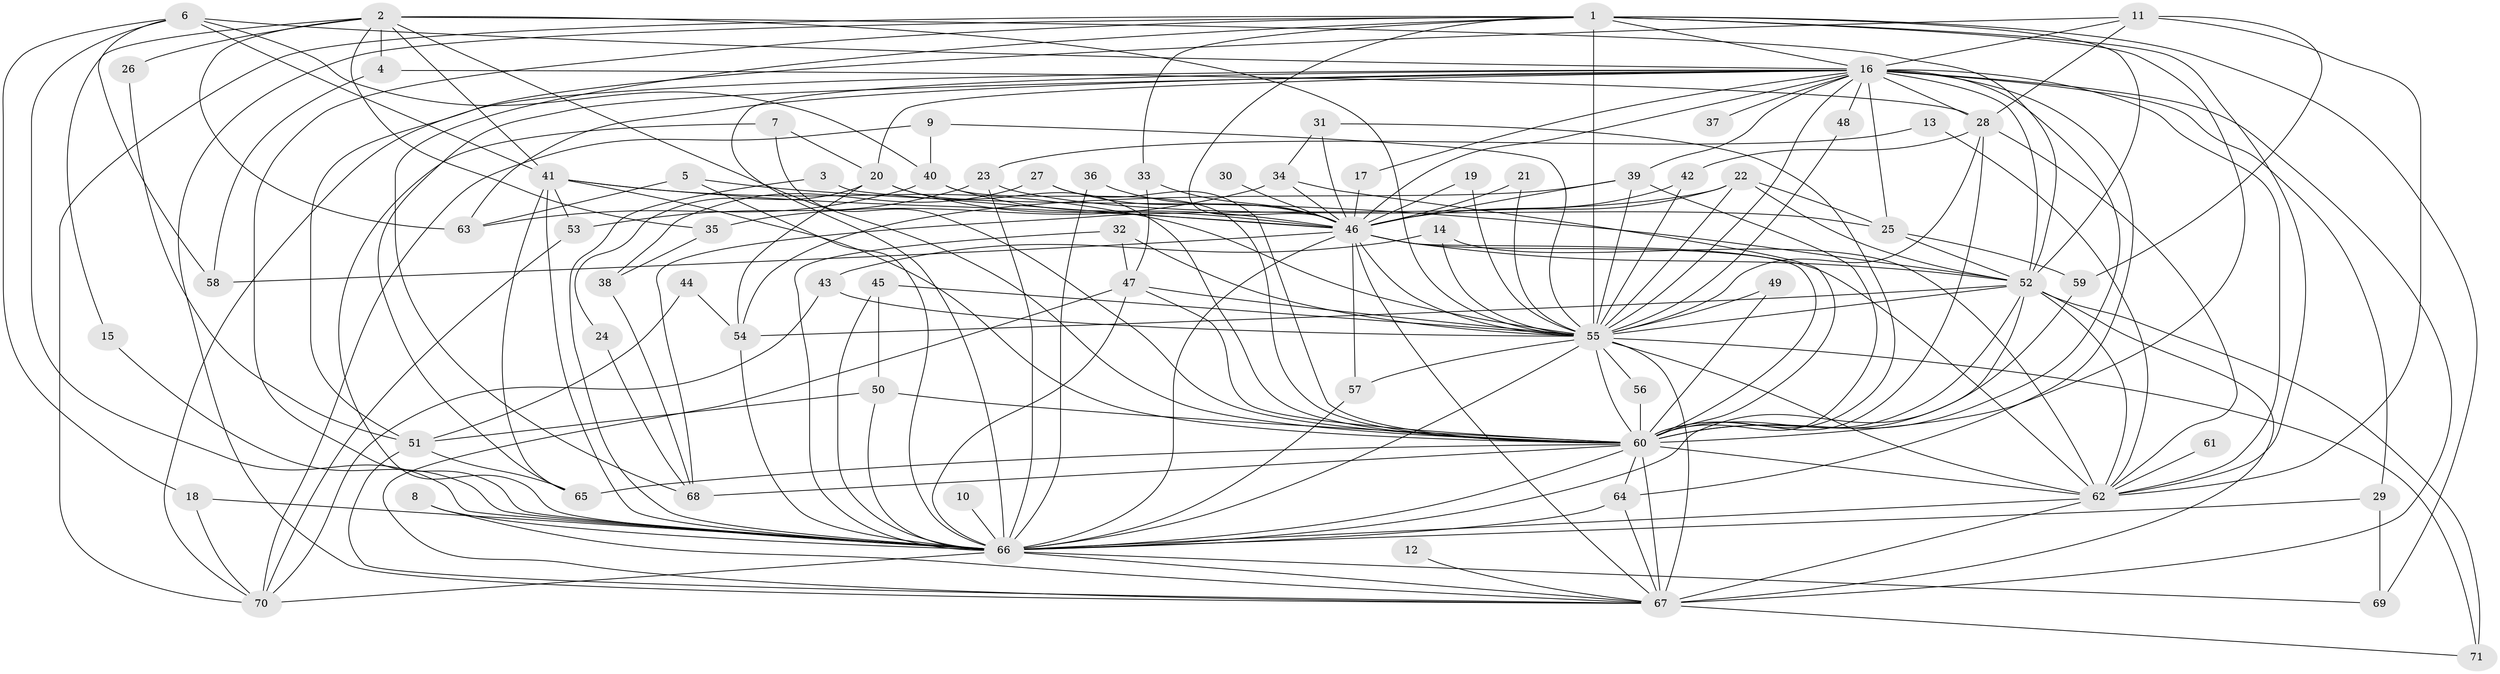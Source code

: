 // original degree distribution, {33: 0.0070921985815602835, 15: 0.014184397163120567, 23: 0.0070921985815602835, 17: 0.0070921985815602835, 31: 0.0070921985815602835, 34: 0.0070921985815602835, 29: 0.014184397163120567, 18: 0.0070921985815602835, 7: 0.02127659574468085, 8: 0.0070921985815602835, 3: 0.19858156028368795, 4: 0.04964539007092199, 9: 0.0070921985815602835, 6: 0.03546099290780142, 2: 0.5673758865248227, 5: 0.0425531914893617}
// Generated by graph-tools (version 1.1) at 2025/01/03/09/25 03:01:14]
// undirected, 71 vertices, 198 edges
graph export_dot {
graph [start="1"]
  node [color=gray90,style=filled];
  1;
  2;
  3;
  4;
  5;
  6;
  7;
  8;
  9;
  10;
  11;
  12;
  13;
  14;
  15;
  16;
  17;
  18;
  19;
  20;
  21;
  22;
  23;
  24;
  25;
  26;
  27;
  28;
  29;
  30;
  31;
  32;
  33;
  34;
  35;
  36;
  37;
  38;
  39;
  40;
  41;
  42;
  43;
  44;
  45;
  46;
  47;
  48;
  49;
  50;
  51;
  52;
  53;
  54;
  55;
  56;
  57;
  58;
  59;
  60;
  61;
  62;
  63;
  64;
  65;
  66;
  67;
  68;
  69;
  70;
  71;
  1 -- 16 [weight=1.0];
  1 -- 33 [weight=1.0];
  1 -- 46 [weight=2.0];
  1 -- 52 [weight=2.0];
  1 -- 55 [weight=2.0];
  1 -- 60 [weight=2.0];
  1 -- 62 [weight=1.0];
  1 -- 66 [weight=1.0];
  1 -- 67 [weight=1.0];
  1 -- 68 [weight=1.0];
  1 -- 69 [weight=1.0];
  1 -- 70 [weight=1.0];
  2 -- 4 [weight=1.0];
  2 -- 15 [weight=1.0];
  2 -- 26 [weight=1.0];
  2 -- 35 [weight=1.0];
  2 -- 41 [weight=1.0];
  2 -- 52 [weight=1.0];
  2 -- 55 [weight=1.0];
  2 -- 60 [weight=1.0];
  2 -- 63 [weight=1.0];
  3 -- 46 [weight=1.0];
  3 -- 66 [weight=1.0];
  4 -- 28 [weight=1.0];
  4 -- 58 [weight=1.0];
  5 -- 52 [weight=1.0];
  5 -- 63 [weight=1.0];
  5 -- 66 [weight=1.0];
  6 -- 16 [weight=1.0];
  6 -- 18 [weight=1.0];
  6 -- 40 [weight=1.0];
  6 -- 41 [weight=1.0];
  6 -- 58 [weight=1.0];
  6 -- 66 [weight=1.0];
  7 -- 20 [weight=1.0];
  7 -- 60 [weight=1.0];
  7 -- 66 [weight=1.0];
  8 -- 66 [weight=1.0];
  8 -- 67 [weight=1.0];
  9 -- 40 [weight=1.0];
  9 -- 55 [weight=1.0];
  9 -- 70 [weight=1.0];
  10 -- 66 [weight=1.0];
  11 -- 16 [weight=1.0];
  11 -- 28 [weight=1.0];
  11 -- 51 [weight=1.0];
  11 -- 59 [weight=1.0];
  11 -- 62 [weight=1.0];
  12 -- 67 [weight=1.0];
  13 -- 23 [weight=1.0];
  13 -- 62 [weight=1.0];
  14 -- 43 [weight=1.0];
  14 -- 55 [weight=1.0];
  14 -- 62 [weight=1.0];
  15 -- 66 [weight=1.0];
  16 -- 17 [weight=1.0];
  16 -- 20 [weight=1.0];
  16 -- 25 [weight=2.0];
  16 -- 28 [weight=1.0];
  16 -- 29 [weight=1.0];
  16 -- 37 [weight=1.0];
  16 -- 39 [weight=1.0];
  16 -- 46 [weight=2.0];
  16 -- 48 [weight=1.0];
  16 -- 52 [weight=1.0];
  16 -- 55 [weight=1.0];
  16 -- 60 [weight=4.0];
  16 -- 62 [weight=1.0];
  16 -- 63 [weight=1.0];
  16 -- 64 [weight=1.0];
  16 -- 65 [weight=1.0];
  16 -- 66 [weight=1.0];
  16 -- 67 [weight=2.0];
  16 -- 70 [weight=1.0];
  17 -- 46 [weight=2.0];
  18 -- 66 [weight=1.0];
  18 -- 70 [weight=1.0];
  19 -- 46 [weight=1.0];
  19 -- 55 [weight=1.0];
  20 -- 24 [weight=1.0];
  20 -- 46 [weight=1.0];
  20 -- 54 [weight=1.0];
  20 -- 60 [weight=1.0];
  21 -- 46 [weight=1.0];
  21 -- 55 [weight=1.0];
  22 -- 25 [weight=1.0];
  22 -- 46 [weight=1.0];
  22 -- 52 [weight=1.0];
  22 -- 55 [weight=1.0];
  22 -- 68 [weight=1.0];
  23 -- 25 [weight=1.0];
  23 -- 53 [weight=1.0];
  23 -- 66 [weight=2.0];
  24 -- 68 [weight=1.0];
  25 -- 52 [weight=1.0];
  25 -- 59 [weight=1.0];
  26 -- 51 [weight=1.0];
  27 -- 38 [weight=1.0];
  27 -- 46 [weight=1.0];
  27 -- 60 [weight=1.0];
  28 -- 42 [weight=1.0];
  28 -- 55 [weight=1.0];
  28 -- 60 [weight=2.0];
  28 -- 62 [weight=1.0];
  29 -- 66 [weight=1.0];
  29 -- 69 [weight=1.0];
  30 -- 46 [weight=1.0];
  31 -- 34 [weight=1.0];
  31 -- 46 [weight=1.0];
  31 -- 60 [weight=1.0];
  32 -- 47 [weight=1.0];
  32 -- 55 [weight=1.0];
  32 -- 66 [weight=1.0];
  33 -- 46 [weight=1.0];
  33 -- 47 [weight=1.0];
  34 -- 35 [weight=1.0];
  34 -- 46 [weight=1.0];
  34 -- 60 [weight=1.0];
  35 -- 38 [weight=1.0];
  36 -- 46 [weight=1.0];
  36 -- 66 [weight=1.0];
  38 -- 68 [weight=1.0];
  39 -- 46 [weight=1.0];
  39 -- 54 [weight=1.0];
  39 -- 55 [weight=1.0];
  39 -- 60 [weight=1.0];
  40 -- 46 [weight=1.0];
  40 -- 60 [weight=1.0];
  40 -- 63 [weight=1.0];
  41 -- 46 [weight=1.0];
  41 -- 53 [weight=1.0];
  41 -- 55 [weight=1.0];
  41 -- 60 [weight=1.0];
  41 -- 65 [weight=2.0];
  41 -- 66 [weight=1.0];
  42 -- 46 [weight=1.0];
  42 -- 55 [weight=1.0];
  43 -- 55 [weight=1.0];
  43 -- 70 [weight=1.0];
  44 -- 51 [weight=1.0];
  44 -- 54 [weight=1.0];
  45 -- 50 [weight=1.0];
  45 -- 55 [weight=1.0];
  45 -- 66 [weight=1.0];
  46 -- 52 [weight=1.0];
  46 -- 55 [weight=1.0];
  46 -- 57 [weight=1.0];
  46 -- 58 [weight=1.0];
  46 -- 60 [weight=2.0];
  46 -- 62 [weight=1.0];
  46 -- 66 [weight=2.0];
  46 -- 67 [weight=1.0];
  47 -- 55 [weight=1.0];
  47 -- 60 [weight=1.0];
  47 -- 66 [weight=1.0];
  47 -- 67 [weight=1.0];
  48 -- 55 [weight=1.0];
  49 -- 55 [weight=1.0];
  49 -- 60 [weight=1.0];
  50 -- 51 [weight=1.0];
  50 -- 60 [weight=2.0];
  50 -- 66 [weight=1.0];
  51 -- 65 [weight=1.0];
  51 -- 67 [weight=1.0];
  52 -- 54 [weight=1.0];
  52 -- 55 [weight=1.0];
  52 -- 60 [weight=3.0];
  52 -- 62 [weight=1.0];
  52 -- 66 [weight=1.0];
  52 -- 67 [weight=1.0];
  52 -- 71 [weight=1.0];
  53 -- 70 [weight=1.0];
  54 -- 66 [weight=1.0];
  55 -- 56 [weight=1.0];
  55 -- 57 [weight=1.0];
  55 -- 60 [weight=4.0];
  55 -- 62 [weight=1.0];
  55 -- 66 [weight=1.0];
  55 -- 67 [weight=1.0];
  55 -- 71 [weight=1.0];
  56 -- 60 [weight=2.0];
  57 -- 66 [weight=1.0];
  59 -- 60 [weight=1.0];
  60 -- 62 [weight=2.0];
  60 -- 64 [weight=1.0];
  60 -- 65 [weight=1.0];
  60 -- 66 [weight=3.0];
  60 -- 67 [weight=3.0];
  60 -- 68 [weight=2.0];
  61 -- 62 [weight=1.0];
  62 -- 66 [weight=1.0];
  62 -- 67 [weight=1.0];
  64 -- 66 [weight=1.0];
  64 -- 67 [weight=1.0];
  66 -- 67 [weight=1.0];
  66 -- 69 [weight=1.0];
  66 -- 70 [weight=1.0];
  67 -- 71 [weight=1.0];
}
